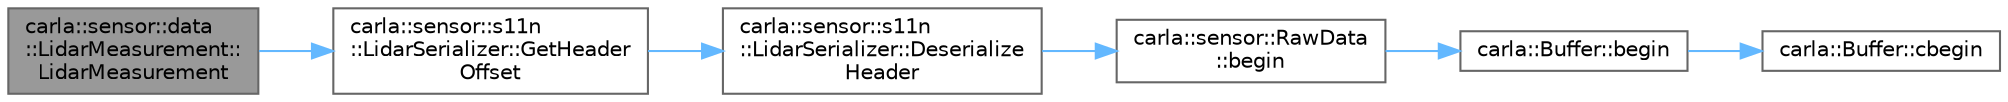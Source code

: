 digraph "carla::sensor::data::LidarMeasurement::LidarMeasurement"
{
 // INTERACTIVE_SVG=YES
 // LATEX_PDF_SIZE
  bgcolor="transparent";
  edge [fontname=Helvetica,fontsize=10,labelfontname=Helvetica,labelfontsize=10];
  node [fontname=Helvetica,fontsize=10,shape=box,height=0.2,width=0.4];
  rankdir="LR";
  Node1 [id="Node000001",label="carla::sensor::data\l::LidarMeasurement::\lLidarMeasurement",height=0.2,width=0.4,color="gray40", fillcolor="grey60", style="filled", fontcolor="black",tooltip=" "];
  Node1 -> Node2 [id="edge1_Node000001_Node000002",color="steelblue1",style="solid",tooltip=" "];
  Node2 [id="Node000002",label="carla::sensor::s11n\l::LidarSerializer::GetHeader\lOffset",height=0.2,width=0.4,color="grey40", fillcolor="white", style="filled",URL="$dc/d6a/classcarla_1_1sensor_1_1s11n_1_1LidarSerializer.html#ae69b82b5fb55ff03e29e98ba2d7fd149",tooltip=" "];
  Node2 -> Node3 [id="edge2_Node000002_Node000003",color="steelblue1",style="solid",tooltip=" "];
  Node3 [id="Node000003",label="carla::sensor::s11n\l::LidarSerializer::Deserialize\lHeader",height=0.2,width=0.4,color="grey40", fillcolor="white", style="filled",URL="$dc/d6a/classcarla_1_1sensor_1_1s11n_1_1LidarSerializer.html#ae5a49baca70ce28ef427df4e6a9c9be1",tooltip=" "];
  Node3 -> Node4 [id="edge3_Node000003_Node000004",color="steelblue1",style="solid",tooltip=" "];
  Node4 [id="Node000004",label="carla::sensor::RawData\l::begin",height=0.2,width=0.4,color="grey40", fillcolor="white", style="filled",URL="$d3/da0/classcarla_1_1sensor_1_1RawData.html#ad29c6a9698aa66f593286f5e6fc601ea",tooltip="Begin iterator to the data generated by the sensor."];
  Node4 -> Node5 [id="edge4_Node000004_Node000005",color="steelblue1",style="solid",tooltip=" "];
  Node5 [id="Node000005",label="carla::Buffer::begin",height=0.2,width=0.4,color="grey40", fillcolor="white", style="filled",URL="$d0/d0a/classcarla_1_1Buffer.html#a0afeda4355e6196d808ddf25142d5dbd",tooltip=" "];
  Node5 -> Node6 [id="edge5_Node000005_Node000006",color="steelblue1",style="solid",tooltip=" "];
  Node6 [id="Node000006",label="carla::Buffer::cbegin",height=0.2,width=0.4,color="grey40", fillcolor="white", style="filled",URL="$d0/d0a/classcarla_1_1Buffer.html#acbf9f37162db2ddffaf2ae2bfb9fd8a5",tooltip=" "];
}
